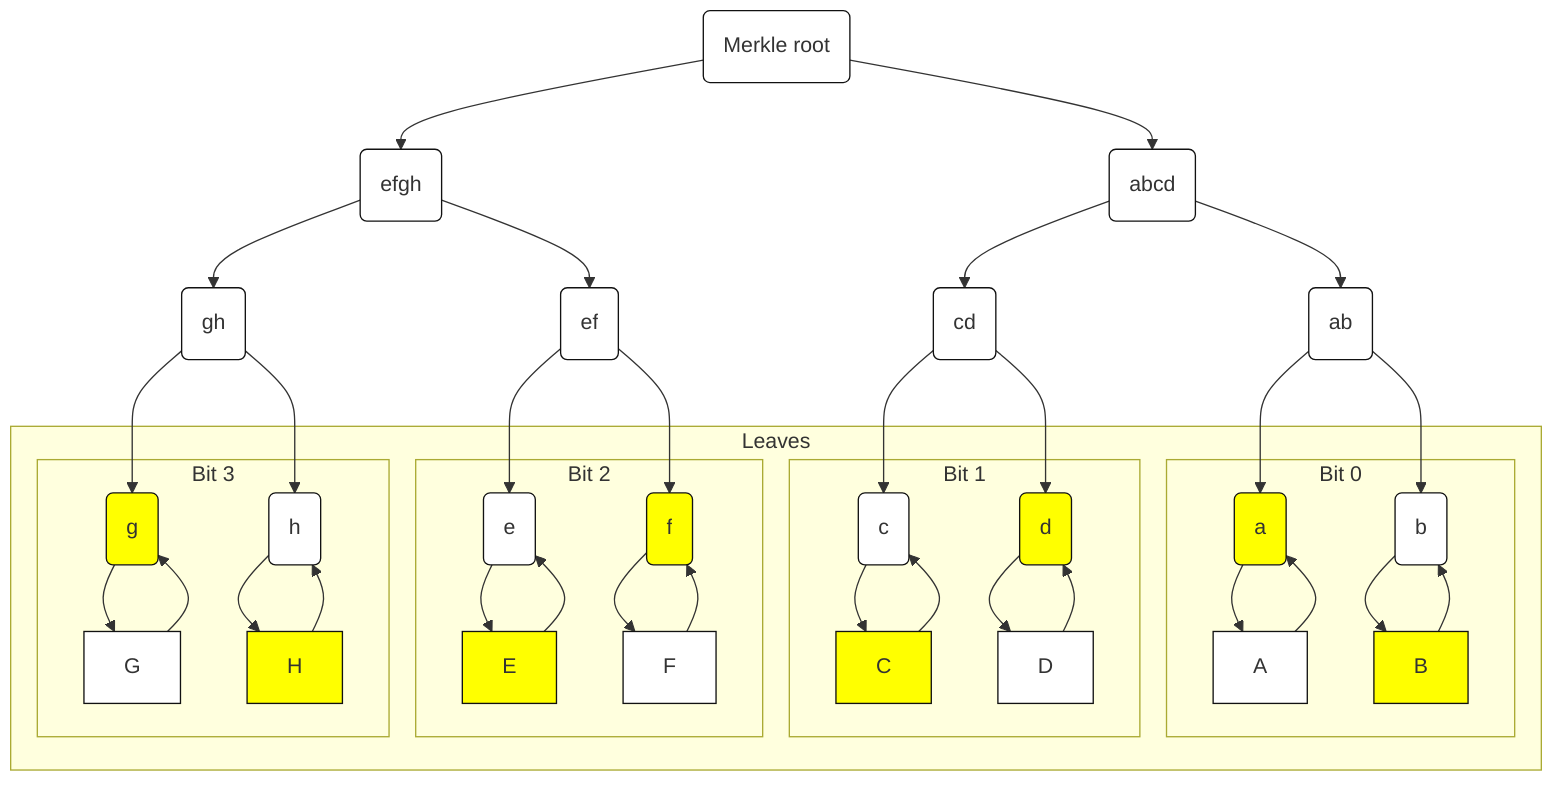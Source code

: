 graph TD
    classDef default fill:#fff,stroke:#111,stroke-width:1px;

    root(Merkle root) --> abcd(abcd)
    root --> efgh(efgh)

    abcd --> ab(ab)
    abcd --> cd(cd)

    efgh --> ef(ef)
    efgh --> gh(gh)

    ab --> a(a)
    ab --> b(b)
    cd --> c(c)
    cd --> d(d)
    ef --> e(e)
    ef --> f(f)
    gh --> g(g)
    gh --> h(h)

subgraph Leaves
  subgraph Bit 0
    a --> A
    A --> a
    b --> B
    B --> b
  end
  subgraph Bit 1
    c --> C
    C --> c
    d --> D
    D --> d
  end
  subgraph Bit 2
    e --> E
    E --> e
    f --> F
    F --> f
  end
  subgraph Bit 3
    g --> G
    G --> g
    h --> H
    H --> h
  end
end

classDef revealed fill:yellow;
class a,B,C,d,E,f,g,H revealed;